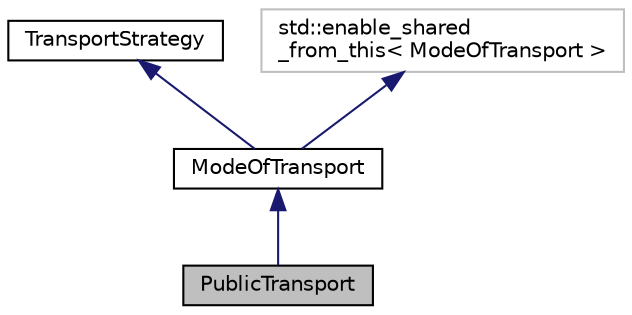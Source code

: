 digraph "PublicTransport"
{
 // LATEX_PDF_SIZE
  edge [fontname="Helvetica",fontsize="10",labelfontname="Helvetica",labelfontsize="10"];
  node [fontname="Helvetica",fontsize="10",shape=record];
  Node1 [label="PublicTransport",height=0.2,width=0.4,color="black", fillcolor="grey75", style="filled", fontcolor="black",tooltip="Represents a public mode of transportation."];
  Node2 -> Node1 [dir="back",color="midnightblue",fontsize="10",style="solid",fontname="Helvetica"];
  Node2 [label="ModeOfTransport",height=0.2,width=0.4,color="black", fillcolor="white", style="filled",URL="$classModeOfTransport.html",tooltip="Abstract class representing a mode of transport."];
  Node3 -> Node2 [dir="back",color="midnightblue",fontsize="10",style="solid",fontname="Helvetica"];
  Node3 [label="TransportStrategy",height=0.2,width=0.4,color="black", fillcolor="white", style="filled",URL="$classTransportStrategy.html",tooltip="Abstract base class for defining transport strategies."];
  Node4 -> Node2 [dir="back",color="midnightblue",fontsize="10",style="solid",fontname="Helvetica"];
  Node4 [label="std::enable_shared\l_from_this\< ModeOfTransport \>",height=0.2,width=0.4,color="grey75", fillcolor="white", style="filled",tooltip=" "];
}
